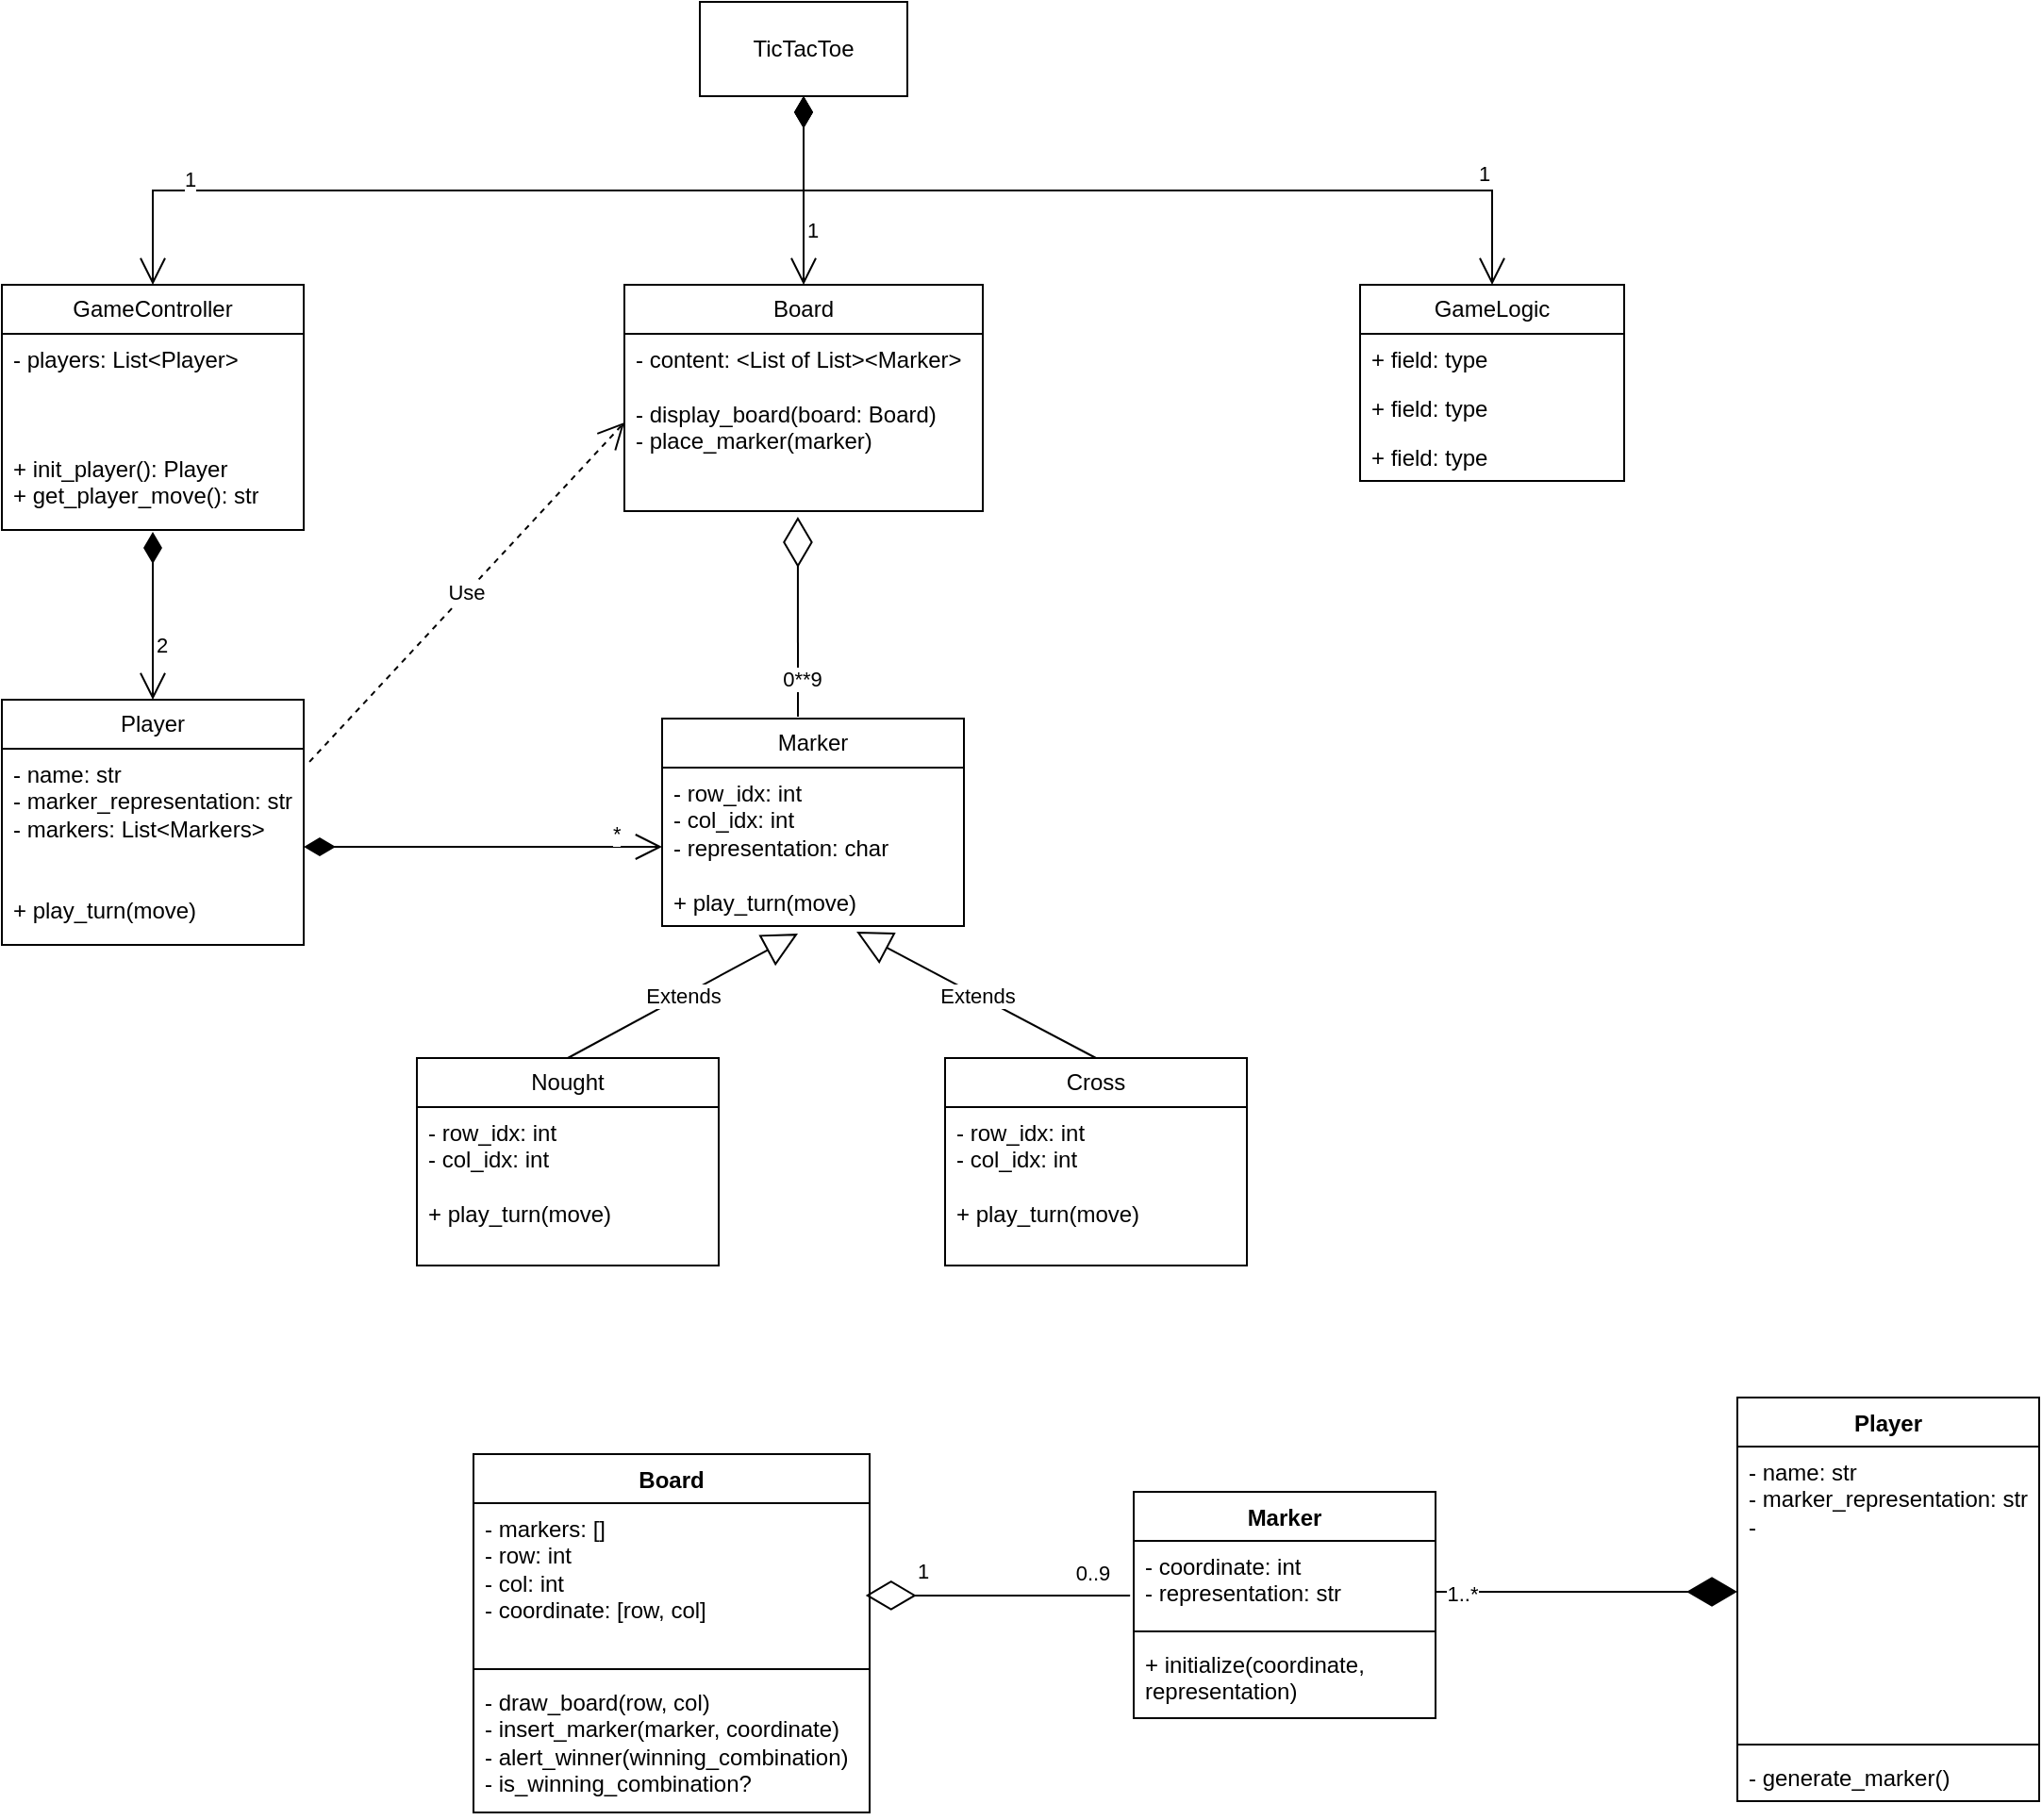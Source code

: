 <mxfile version="24.6.5" type="github">
  <diagram name="Page-1" id="c4acf3e9-155e-7222-9cf6-157b1a14988f">
    <mxGraphModel dx="2284" dy="699" grid="1" gridSize="10" guides="1" tooltips="1" connect="1" arrows="1" fold="1" page="1" pageScale="1" pageWidth="850" pageHeight="1100" background="none" math="0" shadow="0">
      <root>
        <mxCell id="0" />
        <mxCell id="1" parent="0" />
        <mxCell id="5d2195bd80daf111-30" style="edgeStyle=orthogonalEdgeStyle;rounded=0;html=1;dashed=1;labelBackgroundColor=none;startFill=0;endArrow=open;endFill=0;endSize=10;fontFamily=Verdana;fontSize=10;" parent="1" edge="1">
          <mxGeometry relative="1" as="geometry">
            <Array as="points">
              <mxPoint x="300" y="580" />
              <mxPoint x="300" y="642" />
            </Array>
            <mxPoint x="-200" y="642" as="targetPoint" />
          </mxGeometry>
        </mxCell>
        <mxCell id="5d2195bd80daf111-32" style="edgeStyle=orthogonalEdgeStyle;rounded=0;html=1;dashed=1;labelBackgroundColor=none;startFill=0;endArrow=open;endFill=0;endSize=10;fontFamily=Verdana;fontSize=10;" parent="1" edge="1">
          <mxGeometry relative="1" as="geometry">
            <Array as="points">
              <mxPoint x="170" y="780" />
            </Array>
            <mxPoint x="-360" y="780" as="targetPoint" />
          </mxGeometry>
        </mxCell>
        <mxCell id="5d2195bd80daf111-33" style="edgeStyle=orthogonalEdgeStyle;rounded=0;html=1;dashed=1;labelBackgroundColor=none;startFill=0;endArrow=open;endFill=0;endSize=10;fontFamily=Verdana;fontSize=10;" parent="1" edge="1">
          <mxGeometry relative="1" as="geometry">
            <Array as="points">
              <mxPoint x="140" y="978" />
            </Array>
            <mxPoint x="-360" y="978" as="targetPoint" />
          </mxGeometry>
        </mxCell>
        <mxCell id="KroFiL_tocNXz4LVEAQP-9" value="Marker" style="swimlane;fontStyle=1;align=center;verticalAlign=top;childLayout=stackLayout;horizontal=1;startSize=26;horizontalStack=0;resizeParent=1;resizeParentMax=0;resizeLast=0;collapsible=1;marginBottom=0;whiteSpace=wrap;html=1;" parent="1" vertex="1">
          <mxGeometry x="160" y="870" width="160" height="120" as="geometry" />
        </mxCell>
        <mxCell id="KroFiL_tocNXz4LVEAQP-10" value="- coordinate: int&lt;br&gt;&lt;div&gt;- representation: str&lt;/div&gt;" style="text;strokeColor=none;fillColor=none;align=left;verticalAlign=top;spacingLeft=4;spacingRight=4;overflow=hidden;rotatable=0;points=[[0,0.5],[1,0.5]];portConstraint=eastwest;whiteSpace=wrap;html=1;" parent="KroFiL_tocNXz4LVEAQP-9" vertex="1">
          <mxGeometry y="26" width="160" height="44" as="geometry" />
        </mxCell>
        <mxCell id="KroFiL_tocNXz4LVEAQP-11" value="" style="line;strokeWidth=1;fillColor=none;align=left;verticalAlign=middle;spacingTop=-1;spacingLeft=3;spacingRight=3;rotatable=0;labelPosition=right;points=[];portConstraint=eastwest;strokeColor=inherit;" parent="KroFiL_tocNXz4LVEAQP-9" vertex="1">
          <mxGeometry y="70" width="160" height="8" as="geometry" />
        </mxCell>
        <mxCell id="KroFiL_tocNXz4LVEAQP-12" value="+ initialize(coordinate,&amp;nbsp;&lt;div&gt;representation)&lt;/div&gt;" style="text;strokeColor=none;fillColor=none;align=left;verticalAlign=top;spacingLeft=4;spacingRight=4;overflow=hidden;rotatable=0;points=[[0,0.5],[1,0.5]];portConstraint=eastwest;whiteSpace=wrap;html=1;" parent="KroFiL_tocNXz4LVEAQP-9" vertex="1">
          <mxGeometry y="78" width="160" height="42" as="geometry" />
        </mxCell>
        <mxCell id="KroFiL_tocNXz4LVEAQP-15" value="Board" style="swimlane;fontStyle=1;align=center;verticalAlign=top;childLayout=stackLayout;horizontal=1;startSize=26;horizontalStack=0;resizeParent=1;resizeParentMax=0;resizeLast=0;collapsible=1;marginBottom=0;whiteSpace=wrap;html=1;" parent="1" vertex="1">
          <mxGeometry x="-190" y="850" width="210" height="190" as="geometry" />
        </mxCell>
        <mxCell id="KroFiL_tocNXz4LVEAQP-16" value="- markers: []&lt;div&gt;- row: int&lt;/div&gt;&lt;div&gt;- col: int&lt;/div&gt;&lt;div&gt;- coordinate: [row, col]&lt;/div&gt;" style="text;strokeColor=none;fillColor=none;align=left;verticalAlign=top;spacingLeft=4;spacingRight=4;overflow=hidden;rotatable=0;points=[[0,0.5],[1,0.5]];portConstraint=eastwest;whiteSpace=wrap;html=1;" parent="KroFiL_tocNXz4LVEAQP-15" vertex="1">
          <mxGeometry y="26" width="210" height="84" as="geometry" />
        </mxCell>
        <mxCell id="KroFiL_tocNXz4LVEAQP-17" value="" style="line;strokeWidth=1;fillColor=none;align=left;verticalAlign=middle;spacingTop=-1;spacingLeft=3;spacingRight=3;rotatable=0;labelPosition=right;points=[];portConstraint=eastwest;strokeColor=inherit;" parent="KroFiL_tocNXz4LVEAQP-15" vertex="1">
          <mxGeometry y="110" width="210" height="8" as="geometry" />
        </mxCell>
        <mxCell id="KroFiL_tocNXz4LVEAQP-18" value="- draw_board(row, col)&lt;div&gt;- insert_marker(marker, coordinate)&lt;br&gt;&lt;div&gt;- alert_winner(winning_combination)&lt;/div&gt;&lt;div&gt;- is_winning_combination?&lt;/div&gt;&lt;div&gt;&lt;br&gt;&lt;/div&gt;&lt;div&gt;&lt;br&gt;&lt;/div&gt;&lt;/div&gt;" style="text;strokeColor=none;fillColor=none;align=left;verticalAlign=top;spacingLeft=4;spacingRight=4;overflow=hidden;rotatable=0;points=[[0,0.5],[1,0.5]];portConstraint=eastwest;whiteSpace=wrap;html=1;" parent="KroFiL_tocNXz4LVEAQP-15" vertex="1">
          <mxGeometry y="118" width="210" height="72" as="geometry" />
        </mxCell>
        <mxCell id="KroFiL_tocNXz4LVEAQP-24" value="Player" style="swimlane;fontStyle=1;align=center;verticalAlign=top;childLayout=stackLayout;horizontal=1;startSize=26;horizontalStack=0;resizeParent=1;resizeParentMax=0;resizeLast=0;collapsible=1;marginBottom=0;whiteSpace=wrap;html=1;" parent="1" vertex="1">
          <mxGeometry x="480" y="820" width="160" height="214" as="geometry" />
        </mxCell>
        <mxCell id="KroFiL_tocNXz4LVEAQP-25" value="- name: str&lt;div&gt;- marker_representation: str&lt;/div&gt;&lt;div&gt;&lt;span style=&quot;background-color: initial;&quot;&gt;-&amp;nbsp;&amp;nbsp;&lt;/span&gt;&lt;/div&gt;" style="text;strokeColor=none;fillColor=none;align=left;verticalAlign=top;spacingLeft=4;spacingRight=4;overflow=hidden;rotatable=0;points=[[0,0.5],[1,0.5]];portConstraint=eastwest;whiteSpace=wrap;html=1;" parent="KroFiL_tocNXz4LVEAQP-24" vertex="1">
          <mxGeometry y="26" width="160" height="154" as="geometry" />
        </mxCell>
        <mxCell id="KroFiL_tocNXz4LVEAQP-26" value="" style="line;strokeWidth=1;fillColor=none;align=left;verticalAlign=middle;spacingTop=-1;spacingLeft=3;spacingRight=3;rotatable=0;labelPosition=right;points=[];portConstraint=eastwest;strokeColor=inherit;" parent="KroFiL_tocNXz4LVEAQP-24" vertex="1">
          <mxGeometry y="180" width="160" height="8" as="geometry" />
        </mxCell>
        <mxCell id="KroFiL_tocNXz4LVEAQP-27" value="&lt;div&gt;- generate_marker()&lt;/div&gt;" style="text;strokeColor=none;fillColor=none;align=left;verticalAlign=top;spacingLeft=4;spacingRight=4;overflow=hidden;rotatable=0;points=[[0,0.5],[1,0.5]];portConstraint=eastwest;whiteSpace=wrap;html=1;" parent="KroFiL_tocNXz4LVEAQP-24" vertex="1">
          <mxGeometry y="188" width="160" height="26" as="geometry" />
        </mxCell>
        <mxCell id="KroFiL_tocNXz4LVEAQP-30" value="" style="endArrow=diamondThin;endFill=0;endSize=24;html=1;rounded=0;entryX=0.99;entryY=0.583;entryDx=0;entryDy=0;exitX=-0.012;exitY=0.659;exitDx=0;exitDy=0;entryPerimeter=0;exitPerimeter=0;" parent="1" source="KroFiL_tocNXz4LVEAQP-10" target="KroFiL_tocNXz4LVEAQP-16" edge="1">
          <mxGeometry width="160" relative="1" as="geometry">
            <mxPoint x="50" y="970" as="sourcePoint" />
            <mxPoint x="210" y="970" as="targetPoint" />
          </mxGeometry>
        </mxCell>
        <mxCell id="KroFiL_tocNXz4LVEAQP-31" value="0..9" style="edgeLabel;html=1;align=center;verticalAlign=middle;resizable=0;points=[];" parent="KroFiL_tocNXz4LVEAQP-30" vertex="1" connectable="0">
          <mxGeometry x="0.029" y="1" relative="1" as="geometry">
            <mxPoint x="52" y="-13" as="offset" />
          </mxGeometry>
        </mxCell>
        <mxCell id="KroFiL_tocNXz4LVEAQP-32" value="1" style="edgeLabel;html=1;align=center;verticalAlign=middle;resizable=0;points=[];" parent="KroFiL_tocNXz4LVEAQP-30" vertex="1" connectable="0">
          <mxGeometry x="-0.829" y="2" relative="1" as="geometry">
            <mxPoint x="-98" y="-15" as="offset" />
          </mxGeometry>
        </mxCell>
        <mxCell id="KroFiL_tocNXz4LVEAQP-36" value="" style="endArrow=diamondThin;endFill=1;endSize=24;html=1;rounded=0;entryX=0;entryY=0.5;entryDx=0;entryDy=0;" parent="1" target="KroFiL_tocNXz4LVEAQP-25" edge="1">
          <mxGeometry width="160" relative="1" as="geometry">
            <mxPoint x="320" y="923" as="sourcePoint" />
            <mxPoint x="460" y="1080" as="targetPoint" />
          </mxGeometry>
        </mxCell>
        <mxCell id="KroFiL_tocNXz4LVEAQP-37" value="1..*" style="edgeLabel;html=1;align=center;verticalAlign=middle;resizable=0;points=[];" parent="KroFiL_tocNXz4LVEAQP-36" vertex="1" connectable="0">
          <mxGeometry x="-0.825" y="-1" relative="1" as="geometry">
            <mxPoint as="offset" />
          </mxGeometry>
        </mxCell>
        <mxCell id="PxHN0m3QXHdbut6XQwxZ-1" value="GameController" style="swimlane;fontStyle=0;childLayout=stackLayout;horizontal=1;startSize=26;fillColor=none;horizontalStack=0;resizeParent=1;resizeParentMax=0;resizeLast=0;collapsible=1;marginBottom=0;whiteSpace=wrap;html=1;" parent="1" vertex="1">
          <mxGeometry x="-440" y="230" width="160" height="130" as="geometry" />
        </mxCell>
        <mxCell id="PxHN0m3QXHdbut6XQwxZ-2" value="&lt;div&gt;- players: List&amp;lt;Player&amp;gt;&lt;/div&gt;&lt;div&gt;&lt;br&gt;&lt;/div&gt;&lt;div&gt;&lt;br&gt;&lt;/div&gt;&lt;div&gt;&lt;br&gt;&lt;/div&gt;&lt;div&gt;+ init_player(): Player&lt;/div&gt;&lt;div&gt;+ get_player_move(): str&lt;/div&gt;&lt;div&gt;&lt;br&gt;&lt;/div&gt;" style="text;strokeColor=none;fillColor=none;align=left;verticalAlign=top;spacingLeft=4;spacingRight=4;overflow=hidden;rotatable=0;points=[[0,0.5],[1,0.5]];portConstraint=eastwest;whiteSpace=wrap;html=1;" parent="PxHN0m3QXHdbut6XQwxZ-1" vertex="1">
          <mxGeometry y="26" width="160" height="104" as="geometry" />
        </mxCell>
        <mxCell id="PxHN0m3QXHdbut6XQwxZ-5" value="TicTacToe" style="html=1;whiteSpace=wrap;" parent="1" vertex="1">
          <mxGeometry x="-70" y="80" width="110" height="50" as="geometry" />
        </mxCell>
        <mxCell id="PxHN0m3QXHdbut6XQwxZ-7" value="Board" style="swimlane;fontStyle=0;childLayout=stackLayout;horizontal=1;startSize=26;fillColor=none;horizontalStack=0;resizeParent=1;resizeParentMax=0;resizeLast=0;collapsible=1;marginBottom=0;whiteSpace=wrap;html=1;" parent="1" vertex="1">
          <mxGeometry x="-110" y="230" width="190" height="120" as="geometry" />
        </mxCell>
        <mxCell id="PxHN0m3QXHdbut6XQwxZ-8" value="- content: &amp;lt;List of List&amp;gt;&amp;lt;Marker&amp;gt;&lt;div&gt;&lt;br&gt;&lt;/div&gt;&lt;div&gt;- display_board(board: Board)&amp;nbsp;&lt;/div&gt;&lt;div&gt;- place_marker(marker)&lt;/div&gt;" style="text;strokeColor=none;fillColor=none;align=left;verticalAlign=top;spacingLeft=4;spacingRight=4;overflow=hidden;rotatable=0;points=[[0,0.5],[1,0.5]];portConstraint=eastwest;whiteSpace=wrap;html=1;" parent="PxHN0m3QXHdbut6XQwxZ-7" vertex="1">
          <mxGeometry y="26" width="190" height="94" as="geometry" />
        </mxCell>
        <mxCell id="PxHN0m3QXHdbut6XQwxZ-11" value="GameLogic" style="swimlane;fontStyle=0;childLayout=stackLayout;horizontal=1;startSize=26;fillColor=none;horizontalStack=0;resizeParent=1;resizeParentMax=0;resizeLast=0;collapsible=1;marginBottom=0;whiteSpace=wrap;html=1;" parent="1" vertex="1">
          <mxGeometry x="280" y="230" width="140" height="104" as="geometry" />
        </mxCell>
        <mxCell id="PxHN0m3QXHdbut6XQwxZ-12" value="+ field: type" style="text;strokeColor=none;fillColor=none;align=left;verticalAlign=top;spacingLeft=4;spacingRight=4;overflow=hidden;rotatable=0;points=[[0,0.5],[1,0.5]];portConstraint=eastwest;whiteSpace=wrap;html=1;" parent="PxHN0m3QXHdbut6XQwxZ-11" vertex="1">
          <mxGeometry y="26" width="140" height="26" as="geometry" />
        </mxCell>
        <mxCell id="PxHN0m3QXHdbut6XQwxZ-13" value="+ field: type" style="text;strokeColor=none;fillColor=none;align=left;verticalAlign=top;spacingLeft=4;spacingRight=4;overflow=hidden;rotatable=0;points=[[0,0.5],[1,0.5]];portConstraint=eastwest;whiteSpace=wrap;html=1;" parent="PxHN0m3QXHdbut6XQwxZ-11" vertex="1">
          <mxGeometry y="52" width="140" height="26" as="geometry" />
        </mxCell>
        <mxCell id="PxHN0m3QXHdbut6XQwxZ-14" value="+ field: type" style="text;strokeColor=none;fillColor=none;align=left;verticalAlign=top;spacingLeft=4;spacingRight=4;overflow=hidden;rotatable=0;points=[[0,0.5],[1,0.5]];portConstraint=eastwest;whiteSpace=wrap;html=1;" parent="PxHN0m3QXHdbut6XQwxZ-11" vertex="1">
          <mxGeometry y="78" width="140" height="26" as="geometry" />
        </mxCell>
        <mxCell id="PxHN0m3QXHdbut6XQwxZ-18" value="Player" style="swimlane;fontStyle=0;childLayout=stackLayout;horizontal=1;startSize=26;fillColor=none;horizontalStack=0;resizeParent=1;resizeParentMax=0;resizeLast=0;collapsible=1;marginBottom=0;whiteSpace=wrap;html=1;" parent="1" vertex="1">
          <mxGeometry x="-440" y="450" width="160" height="130" as="geometry" />
        </mxCell>
        <mxCell id="PxHN0m3QXHdbut6XQwxZ-19" value="&lt;div&gt;- name: str&lt;br&gt;- marker_representation: str&lt;/div&gt;&lt;div&gt;- markers: List&amp;lt;Markers&amp;gt;&lt;/div&gt;&lt;div&gt;&lt;br&gt;&lt;/div&gt;&lt;div&gt;&lt;br&gt;&lt;/div&gt;&lt;div&gt;+ play_turn(move)&lt;/div&gt;" style="text;strokeColor=none;fillColor=none;align=left;verticalAlign=top;spacingLeft=4;spacingRight=4;overflow=hidden;rotatable=0;points=[[0,0.5],[1,0.5]];portConstraint=eastwest;whiteSpace=wrap;html=1;" parent="PxHN0m3QXHdbut6XQwxZ-18" vertex="1">
          <mxGeometry y="26" width="160" height="104" as="geometry" />
        </mxCell>
        <mxCell id="PxHN0m3QXHdbut6XQwxZ-20" value="1" style="endArrow=open;html=1;endSize=12;startArrow=diamondThin;startSize=14;startFill=1;edgeStyle=orthogonalEdgeStyle;align=left;verticalAlign=bottom;rounded=0;entryX=0.5;entryY=0;entryDx=0;entryDy=0;exitX=0.5;exitY=1;exitDx=0;exitDy=0;" parent="1" source="PxHN0m3QXHdbut6XQwxZ-5" target="PxHN0m3QXHdbut6XQwxZ-1" edge="1">
          <mxGeometry x="-0.775" y="30" relative="1" as="geometry">
            <mxPoint x="-40" y="180" as="sourcePoint" />
            <mxPoint x="-190" y="250" as="targetPoint" />
            <mxPoint as="offset" />
          </mxGeometry>
        </mxCell>
        <mxCell id="PxHN0m3QXHdbut6XQwxZ-21" value="1" style="endArrow=open;html=1;endSize=12;startArrow=diamondThin;startSize=14;startFill=1;edgeStyle=orthogonalEdgeStyle;align=left;verticalAlign=bottom;rounded=0;entryX=0.5;entryY=0;entryDx=0;entryDy=0;exitX=0.5;exitY=1;exitDx=0;exitDy=0;" parent="1" source="PxHN0m3QXHdbut6XQwxZ-5" target="PxHN0m3QXHdbut6XQwxZ-7" edge="1">
          <mxGeometry x="0.048" y="-330" relative="1" as="geometry">
            <mxPoint x="-5" y="140" as="sourcePoint" />
            <mxPoint x="-350" y="240" as="targetPoint" />
            <mxPoint as="offset" />
          </mxGeometry>
        </mxCell>
        <mxCell id="PxHN0m3QXHdbut6XQwxZ-22" value="1" style="endArrow=open;html=1;endSize=12;startArrow=diamondThin;startSize=14;startFill=1;edgeStyle=orthogonalEdgeStyle;align=left;verticalAlign=bottom;rounded=0;entryX=0.5;entryY=0;entryDx=0;entryDy=0;exitX=0.5;exitY=1;exitDx=0;exitDy=0;" parent="1" source="PxHN0m3QXHdbut6XQwxZ-5" target="PxHN0m3QXHdbut6XQwxZ-11" edge="1">
          <mxGeometry x="0.747" relative="1" as="geometry">
            <mxPoint x="-5" y="140" as="sourcePoint" />
            <mxPoint x="-350" y="240" as="targetPoint" />
            <mxPoint as="offset" />
          </mxGeometry>
        </mxCell>
        <mxCell id="PxHN0m3QXHdbut6XQwxZ-23" value="2" style="endArrow=open;html=1;endSize=12;startArrow=diamondThin;startSize=14;startFill=1;align=left;verticalAlign=bottom;rounded=0;" parent="1" target="PxHN0m3QXHdbut6XQwxZ-18" edge="1">
          <mxGeometry x="0.551" relative="1" as="geometry">
            <mxPoint x="-360" y="361" as="sourcePoint" />
            <mxPoint x="-350" y="240" as="targetPoint" />
            <mxPoint as="offset" />
          </mxGeometry>
        </mxCell>
        <mxCell id="PxHN0m3QXHdbut6XQwxZ-24" value="Marker" style="swimlane;fontStyle=0;childLayout=stackLayout;horizontal=1;startSize=26;fillColor=none;horizontalStack=0;resizeParent=1;resizeParentMax=0;resizeLast=0;collapsible=1;marginBottom=0;whiteSpace=wrap;html=1;" parent="1" vertex="1">
          <mxGeometry x="-90" y="460" width="160" height="110" as="geometry" />
        </mxCell>
        <mxCell id="PxHN0m3QXHdbut6XQwxZ-25" value="&lt;div&gt;- row_idx: int&lt;br&gt;&lt;/div&gt;&lt;div&gt;- col_idx: int&lt;/div&gt;&lt;div&gt;- representation: char&lt;/div&gt;&lt;div&gt;&lt;br&gt;&lt;/div&gt;&lt;div&gt;+ play_turn(move)&lt;/div&gt;" style="text;strokeColor=none;fillColor=none;align=left;verticalAlign=top;spacingLeft=4;spacingRight=4;overflow=hidden;rotatable=0;points=[[0,0.5],[1,0.5]];portConstraint=eastwest;whiteSpace=wrap;html=1;" parent="PxHN0m3QXHdbut6XQwxZ-24" vertex="1">
          <mxGeometry y="26" width="160" height="84" as="geometry" />
        </mxCell>
        <mxCell id="1jzwe3sKnmba9i9bLfP2-1" value="*" style="endArrow=open;html=1;endSize=12;startArrow=diamondThin;startSize=14;startFill=1;align=left;verticalAlign=bottom;rounded=0;exitX=1;exitY=0.5;exitDx=0;exitDy=0;" edge="1" parent="1" source="PxHN0m3QXHdbut6XQwxZ-19" target="PxHN0m3QXHdbut6XQwxZ-25">
          <mxGeometry x="0.7" y="-2" relative="1" as="geometry">
            <mxPoint x="-350" y="371" as="sourcePoint" />
            <mxPoint x="-350" y="460" as="targetPoint" />
            <mxPoint as="offset" />
          </mxGeometry>
        </mxCell>
        <mxCell id="1jzwe3sKnmba9i9bLfP2-2" value="Use" style="endArrow=open;endSize=12;dashed=1;html=1;rounded=0;exitX=1.019;exitY=0.067;exitDx=0;exitDy=0;exitPerimeter=0;entryX=0;entryY=0.5;entryDx=0;entryDy=0;" edge="1" parent="1" source="PxHN0m3QXHdbut6XQwxZ-19" target="PxHN0m3QXHdbut6XQwxZ-8">
          <mxGeometry width="160" relative="1" as="geometry">
            <mxPoint x="-170" y="370" as="sourcePoint" />
            <mxPoint x="-10" y="370" as="targetPoint" />
          </mxGeometry>
        </mxCell>
        <mxCell id="1jzwe3sKnmba9i9bLfP2-3" value="Nought" style="swimlane;fontStyle=0;childLayout=stackLayout;horizontal=1;startSize=26;fillColor=none;horizontalStack=0;resizeParent=1;resizeParentMax=0;resizeLast=0;collapsible=1;marginBottom=0;whiteSpace=wrap;html=1;" vertex="1" parent="1">
          <mxGeometry x="-220" y="640" width="160" height="110" as="geometry" />
        </mxCell>
        <mxCell id="1jzwe3sKnmba9i9bLfP2-4" value="&lt;div&gt;- row_idx: int&lt;br&gt;&lt;/div&gt;&lt;div&gt;- col_idx: int&lt;/div&gt;&lt;div&gt;&lt;br&gt;&lt;/div&gt;&lt;div&gt;+ play_turn(move)&lt;/div&gt;" style="text;strokeColor=none;fillColor=none;align=left;verticalAlign=top;spacingLeft=4;spacingRight=4;overflow=hidden;rotatable=0;points=[[0,0.5],[1,0.5]];portConstraint=eastwest;whiteSpace=wrap;html=1;" vertex="1" parent="1jzwe3sKnmba9i9bLfP2-3">
          <mxGeometry y="26" width="160" height="84" as="geometry" />
        </mxCell>
        <mxCell id="1jzwe3sKnmba9i9bLfP2-5" value="Cross" style="swimlane;fontStyle=0;childLayout=stackLayout;horizontal=1;startSize=26;fillColor=none;horizontalStack=0;resizeParent=1;resizeParentMax=0;resizeLast=0;collapsible=1;marginBottom=0;whiteSpace=wrap;html=1;" vertex="1" parent="1">
          <mxGeometry x="60" y="640" width="160" height="110" as="geometry" />
        </mxCell>
        <mxCell id="1jzwe3sKnmba9i9bLfP2-6" value="&lt;div&gt;- row_idx: int&lt;br&gt;&lt;/div&gt;&lt;div&gt;- col_idx: int&lt;/div&gt;&lt;div&gt;&lt;br&gt;&lt;/div&gt;&lt;div&gt;+ play_turn(move)&lt;/div&gt;" style="text;strokeColor=none;fillColor=none;align=left;verticalAlign=top;spacingLeft=4;spacingRight=4;overflow=hidden;rotatable=0;points=[[0,0.5],[1,0.5]];portConstraint=eastwest;whiteSpace=wrap;html=1;" vertex="1" parent="1jzwe3sKnmba9i9bLfP2-5">
          <mxGeometry y="26" width="160" height="84" as="geometry" />
        </mxCell>
        <mxCell id="1jzwe3sKnmba9i9bLfP2-7" value="Extends" style="endArrow=block;endSize=16;endFill=0;html=1;rounded=0;exitX=0.5;exitY=0;exitDx=0;exitDy=0;entryX=0.45;entryY=1.048;entryDx=0;entryDy=0;entryPerimeter=0;" edge="1" parent="1" source="1jzwe3sKnmba9i9bLfP2-3" target="PxHN0m3QXHdbut6XQwxZ-25">
          <mxGeometry x="-0.005" width="160" relative="1" as="geometry">
            <mxPoint x="10" y="600" as="sourcePoint" />
            <mxPoint x="170" y="600" as="targetPoint" />
            <mxPoint as="offset" />
          </mxGeometry>
        </mxCell>
        <mxCell id="1jzwe3sKnmba9i9bLfP2-8" value="Extends" style="endArrow=block;endSize=16;endFill=0;html=1;rounded=0;exitX=0.5;exitY=0;exitDx=0;exitDy=0;entryX=0.644;entryY=1.036;entryDx=0;entryDy=0;entryPerimeter=0;" edge="1" parent="1" source="1jzwe3sKnmba9i9bLfP2-5" target="PxHN0m3QXHdbut6XQwxZ-25">
          <mxGeometry x="-0.005" width="160" relative="1" as="geometry">
            <mxPoint x="-130" y="650" as="sourcePoint" />
            <mxPoint x="-8" y="584" as="targetPoint" />
            <mxPoint as="offset" />
          </mxGeometry>
        </mxCell>
        <mxCell id="1jzwe3sKnmba9i9bLfP2-10" value="" style="endArrow=diamondThin;endFill=0;endSize=24;html=1;rounded=0;entryX=0.484;entryY=1.032;entryDx=0;entryDy=0;entryPerimeter=0;exitX=0.45;exitY=-0.009;exitDx=0;exitDy=0;exitPerimeter=0;" edge="1" parent="1" source="PxHN0m3QXHdbut6XQwxZ-24" target="PxHN0m3QXHdbut6XQwxZ-8">
          <mxGeometry width="160" relative="1" as="geometry">
            <mxPoint x="10" y="490" as="sourcePoint" />
            <mxPoint x="170" y="490" as="targetPoint" />
          </mxGeometry>
        </mxCell>
        <mxCell id="1jzwe3sKnmba9i9bLfP2-11" value="0**9" style="edgeLabel;html=1;align=center;verticalAlign=middle;resizable=0;points=[];" vertex="1" connectable="0" parent="1jzwe3sKnmba9i9bLfP2-10">
          <mxGeometry x="-0.623" y="-2" relative="1" as="geometry">
            <mxPoint as="offset" />
          </mxGeometry>
        </mxCell>
      </root>
    </mxGraphModel>
  </diagram>
</mxfile>
